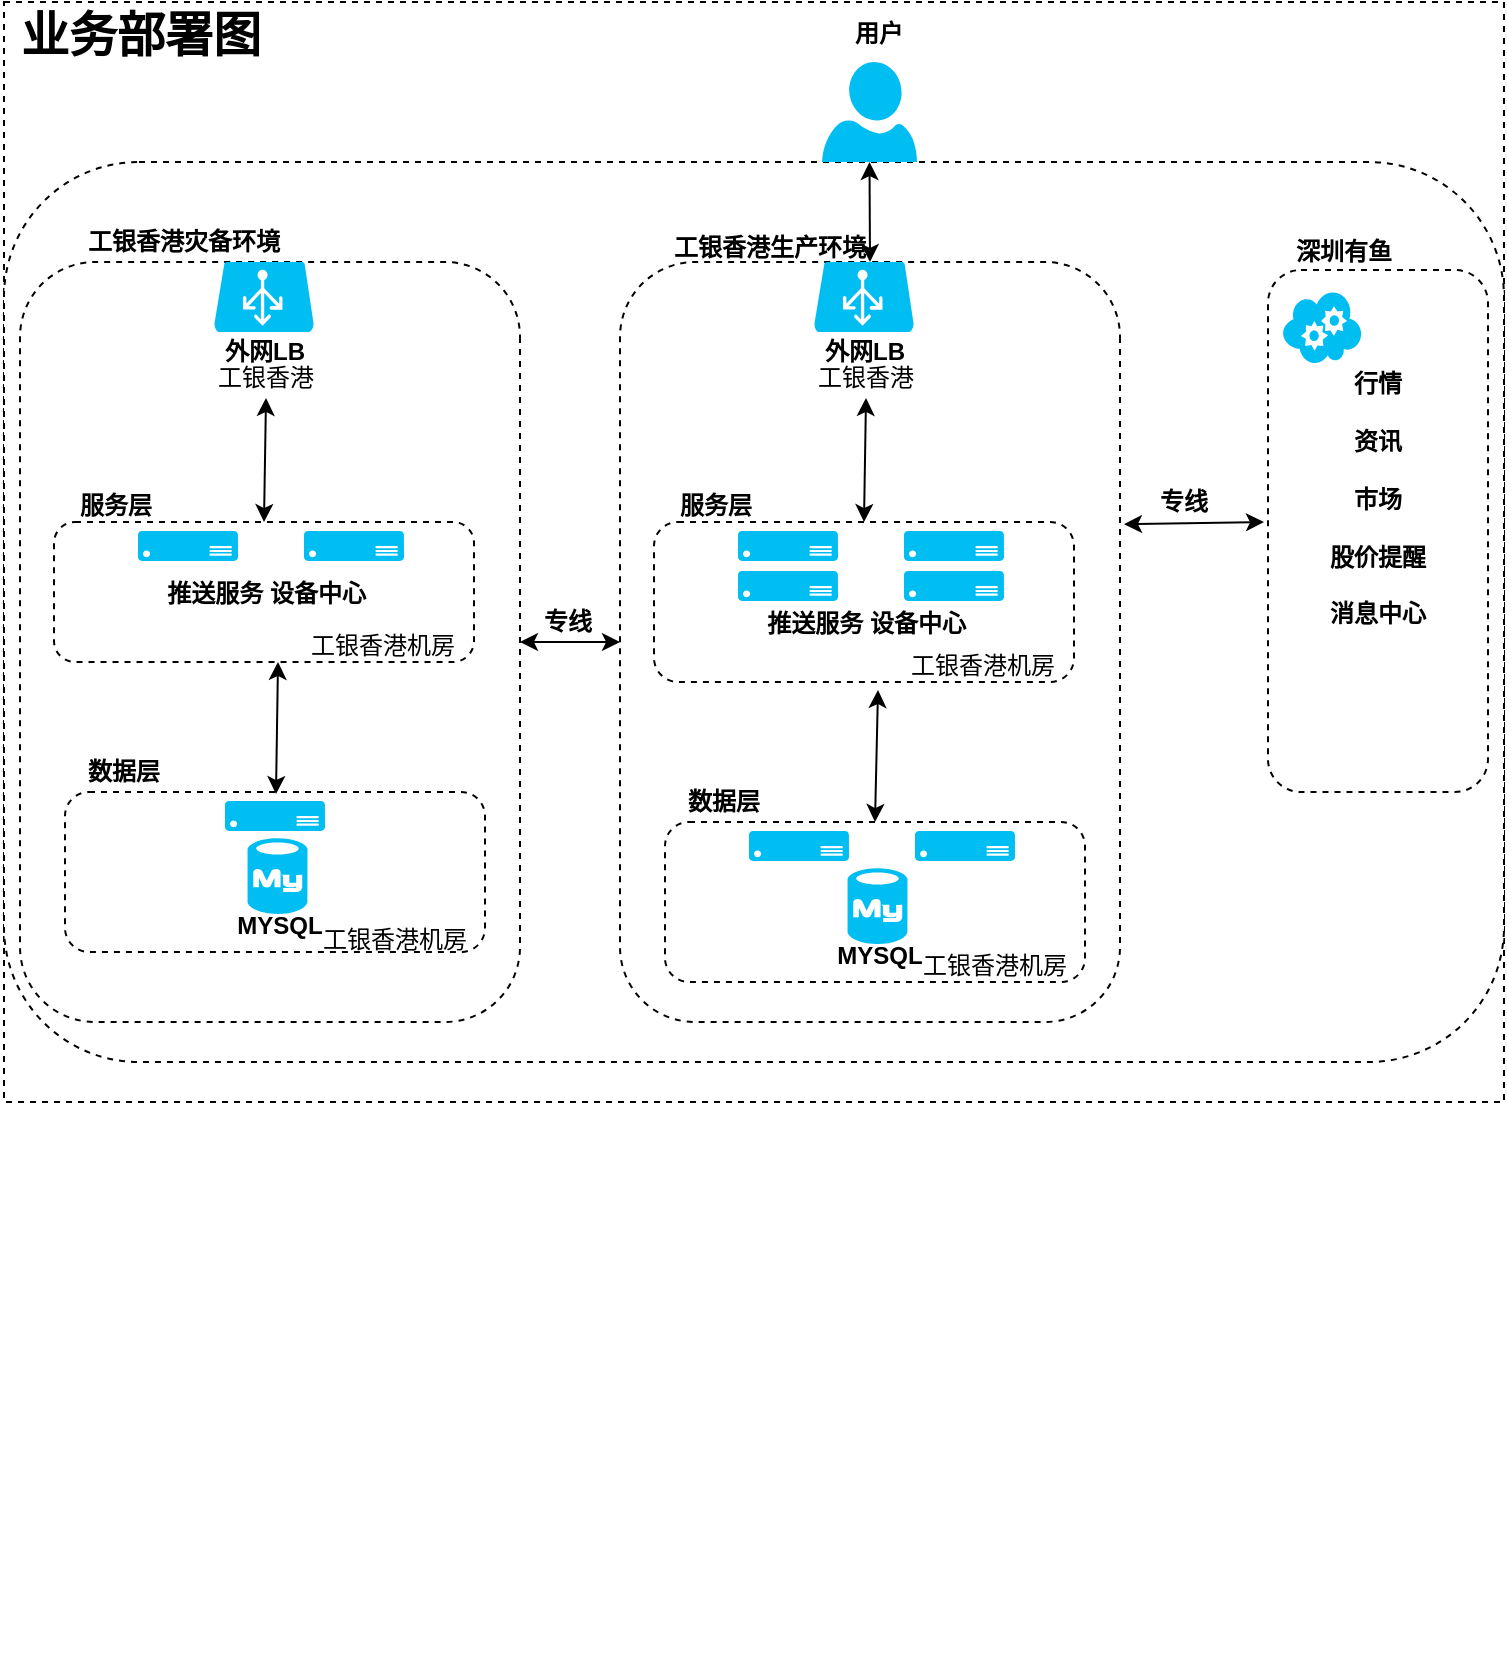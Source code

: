 <mxfile version="10.8.7" type="github"><diagram id="jX6D30OTwxVpxhOHrMoT" name="Page-1"><mxGraphModel dx="1342" dy="760" grid="1" gridSize="10" guides="1" tooltips="1" connect="1" arrows="1" fold="1" page="1" pageScale="1" pageWidth="827" pageHeight="1169" math="0" shadow="0"><root><mxCell id="0"/><mxCell id="1" parent="0"/><mxCell id="fLxZ-PP_xM89xDUTwHaY-50" value="" style="rounded=0;whiteSpace=wrap;html=1;dashed=1;" vertex="1" parent="1"><mxGeometry x="10" y="10" width="750" height="550" as="geometry"/></mxCell><mxCell id="fLxZ-PP_xM89xDUTwHaY-49" value="" style="rounded=1;whiteSpace=wrap;html=1;dashed=1;" vertex="1" parent="1"><mxGeometry x="10" y="90" width="750" height="450" as="geometry"/></mxCell><mxCell id="fLxZ-PP_xM89xDUTwHaY-2" value="" style="rounded=1;whiteSpace=wrap;html=1;direction=south;dashed=1;" vertex="1" parent="1"><mxGeometry x="318" y="140" width="250" height="380" as="geometry"/></mxCell><mxCell id="Up_lvGaY5jg84UqvBwej-2" value="&lt;b&gt;业务部署图&lt;/b&gt;" style="text;html=1;resizable=0;autosize=1;align=center;verticalAlign=middle;points=[];fillColor=none;strokeColor=none;rounded=0;fontSize=24;" parent="1" vertex="1"><mxGeometry x="8" y="12" width="140" height="30" as="geometry"/></mxCell><mxCell id="Up_lvGaY5jg84UqvBwej-3" value="" style="verticalLabelPosition=bottom;html=1;verticalAlign=top;align=center;strokeColor=none;fillColor=#00BEF2;shape=mxgraph.azure.user;fontSize=24;" parent="1" vertex="1"><mxGeometry x="419" y="40" width="47.5" height="50" as="geometry"/></mxCell><mxCell id="Up_lvGaY5jg84UqvBwej-4" value="" style="endArrow=classic;startArrow=classic;html=1;fontSize=24;entryX=0.5;entryY=1;entryDx=0;entryDy=0;entryPerimeter=0;" parent="1" target="Up_lvGaY5jg84UqvBwej-3" edge="1"><mxGeometry width="50" height="50" relative="1" as="geometry"><mxPoint x="443" y="140" as="sourcePoint"/><mxPoint x="469" y="90" as="targetPoint"/></mxGeometry></mxCell><mxCell id="Up_lvGaY5jg84UqvBwej-38" style="edgeStyle=none;rounded=0;jumpStyle=none;orthogonalLoop=1;jettySize=auto;html=1;exitX=0.5;exitY=0;exitDx=0;exitDy=0;strokeColor=#000000;fontSize=24;" parent="1" edge="1"><mxGeometry relative="1" as="geometry"><mxPoint x="550" y="551" as="sourcePoint"/><mxPoint x="550" y="551" as="targetPoint"/></mxGeometry></mxCell><mxCell id="Up_lvGaY5jg84UqvBwej-58" value="&lt;div style=&quot;text-align: center&quot;&gt;&lt;b&gt;&lt;br&gt;&lt;/b&gt;&lt;/div&gt;&lt;div style=&quot;text-align: center&quot;&gt;&amp;nbsp; &amp;nbsp; &amp;nbsp; &amp;nbsp; &amp;nbsp; &amp;nbsp; &amp;nbsp;&lt;/div&gt;&lt;div style=&quot;text-align: center&quot;&gt;&lt;br&gt;&lt;/div&gt;&lt;b&gt;&lt;div style=&quot;text-align: center&quot;&gt;行情&lt;/div&gt;&lt;div style=&quot;text-align: center&quot;&gt;&lt;br&gt;&lt;/div&gt;&lt;div style=&quot;text-align: center&quot;&gt;资讯&lt;/div&gt;&lt;div style=&quot;text-align: center&quot;&gt;&lt;br&gt;&lt;/div&gt;&lt;div style=&quot;text-align: center&quot;&gt;市场&lt;/div&gt;&lt;div style=&quot;text-align: center&quot;&gt;&lt;br&gt;&lt;/div&gt;&lt;div style=&quot;text-align: center&quot;&gt;股价提醒&lt;/div&gt;&lt;div style=&quot;text-align: center&quot;&gt;&lt;br&gt;&lt;/div&gt;&lt;div style=&quot;text-align: center&quot;&gt;消息中心&lt;/div&gt;&lt;/b&gt;" style="rounded=1;whiteSpace=wrap;html=1;dashed=1;comic=0;fontSize=12;align=center;verticalAlign=top;" parent="1" vertex="1"><mxGeometry x="642" y="144" width="110" height="261" as="geometry"/></mxCell><mxCell id="Up_lvGaY5jg84UqvBwej-60" value="" style="verticalLabelPosition=bottom;html=1;verticalAlign=top;align=center;strokeColor=none;fillColor=#00BEF2;shape=mxgraph.azure.cloud_service;dashed=1;comic=0;fontSize=12;" parent="1" vertex="1"><mxGeometry x="649" y="154" width="40" height="37" as="geometry"/></mxCell><mxCell id="Up_lvGaY5jg84UqvBwej-75" value="&lt;b&gt;&lt;font style=&quot;font-size: 12px&quot;&gt;用户&lt;/font&gt;&lt;/b&gt;" style="text;html=1;resizable=0;autosize=1;align=center;verticalAlign=middle;points=[];fillColor=none;strokeColor=none;rounded=0;dashed=1;comic=0;fontSize=12;" parent="1" vertex="1"><mxGeometry x="427" y="16" width="40" height="20" as="geometry"/></mxCell><mxCell id="c0WKZHH2gZHtcaR_WnLu-43" style="edgeStyle=orthogonalEdgeStyle;rounded=0;orthogonalLoop=1;jettySize=auto;html=1;exitX=0.5;exitY=1;exitDx=0;exitDy=0;" parent="1" edge="1"><mxGeometry relative="1" as="geometry"><mxPoint x="444" y="830" as="sourcePoint"/><mxPoint x="444" y="830" as="targetPoint"/></mxGeometry></mxCell><mxCell id="Up_lvGaY5jg84UqvBwej-6" value="" style="verticalLabelPosition=bottom;html=1;verticalAlign=top;align=center;strokeColor=none;fillColor=#00BEF2;shape=mxgraph.azure.azure_load_balancer;dashed=1;comic=0;fontSize=24;" parent="1" vertex="1"><mxGeometry x="415" y="140" width="50" height="35" as="geometry"/></mxCell><mxCell id="Up_lvGaY5jg84UqvBwej-76" value="&lt;b&gt;&lt;font style=&quot;font-size: 12px&quot;&gt;外网LB&lt;/font&gt;&lt;/b&gt;" style="text;html=1;resizable=0;autosize=1;align=center;verticalAlign=middle;points=[];fillColor=none;strokeColor=none;rounded=0;dashed=1;comic=0;fontSize=12;" parent="1" vertex="1"><mxGeometry x="410" y="175" width="60" height="20" as="geometry"/></mxCell><mxCell id="fLxZ-PP_xM89xDUTwHaY-3" value="" style="rounded=1;whiteSpace=wrap;html=1;dashed=1;" vertex="1" parent="1"><mxGeometry x="335" y="270" width="210" height="80" as="geometry"/></mxCell><mxCell id="Up_lvGaY5jg84UqvBwej-22" value="" style="verticalLabelPosition=bottom;html=1;verticalAlign=top;align=center;strokeColor=none;fillColor=#00BEF2;shape=mxgraph.azure.server;dashed=1;comic=0;fontSize=24;" parent="1" vertex="1"><mxGeometry x="377" y="274.5" width="50" height="15" as="geometry"/></mxCell><mxCell id="Up_lvGaY5jg84UqvBwej-23" value="" style="verticalLabelPosition=bottom;html=1;verticalAlign=top;align=center;strokeColor=none;fillColor=#00BEF2;shape=mxgraph.azure.server;dashed=1;comic=0;fontSize=24;" parent="1" vertex="1"><mxGeometry x="460" y="274.5" width="50" height="15" as="geometry"/></mxCell><mxCell id="fLxZ-PP_xM89xDUTwHaY-4" value="" style="verticalLabelPosition=bottom;html=1;verticalAlign=top;align=center;strokeColor=none;fillColor=#00BEF2;shape=mxgraph.azure.server;dashed=1;comic=0;fontSize=24;" vertex="1" parent="1"><mxGeometry x="377" y="294.5" width="50" height="15" as="geometry"/></mxCell><mxCell id="fLxZ-PP_xM89xDUTwHaY-5" value="" style="verticalLabelPosition=bottom;html=1;verticalAlign=top;align=center;strokeColor=none;fillColor=#00BEF2;shape=mxgraph.azure.server;dashed=1;comic=0;fontSize=24;" vertex="1" parent="1"><mxGeometry x="460" y="294.5" width="50" height="15" as="geometry"/></mxCell><mxCell id="fLxZ-PP_xM89xDUTwHaY-6" value="&lt;b&gt;推送服务 设备中心&amp;nbsp;&lt;/b&gt;" style="text;html=1;strokeColor=none;fillColor=none;align=center;verticalAlign=middle;whiteSpace=wrap;rounded=0;dashed=1;" vertex="1" parent="1"><mxGeometry x="338" y="313" width="210" height="15" as="geometry"/></mxCell><mxCell id="fLxZ-PP_xM89xDUTwHaY-7" value="工银香港机房" style="text;html=1;strokeColor=none;fillColor=none;align=center;verticalAlign=middle;whiteSpace=wrap;rounded=0;dashed=1;" vertex="1" parent="1"><mxGeometry x="462" y="332" width="75" height="19" as="geometry"/></mxCell><mxCell id="fLxZ-PP_xM89xDUTwHaY-8" value="&lt;b&gt;服务层&lt;/b&gt;" style="text;html=1;strokeColor=none;fillColor=none;align=center;verticalAlign=middle;whiteSpace=wrap;rounded=0;dashed=1;" vertex="1" parent="1"><mxGeometry x="346" y="252" width="40" height="20" as="geometry"/></mxCell><mxCell id="fLxZ-PP_xM89xDUTwHaY-9" value="" style="rounded=1;whiteSpace=wrap;html=1;dashed=1;" vertex="1" parent="1"><mxGeometry x="340.5" y="420" width="210" height="80" as="geometry"/></mxCell><mxCell id="fLxZ-PP_xM89xDUTwHaY-10" value="" style="verticalLabelPosition=bottom;html=1;verticalAlign=top;align=center;strokeColor=none;fillColor=#00BEF2;shape=mxgraph.azure.server;dashed=1;comic=0;fontSize=24;" vertex="1" parent="1"><mxGeometry x="382.5" y="424.5" width="50" height="15" as="geometry"/></mxCell><mxCell id="fLxZ-PP_xM89xDUTwHaY-11" value="" style="verticalLabelPosition=bottom;html=1;verticalAlign=top;align=center;strokeColor=none;fillColor=#00BEF2;shape=mxgraph.azure.server;dashed=1;comic=0;fontSize=24;" vertex="1" parent="1"><mxGeometry x="465.5" y="424.5" width="50" height="15" as="geometry"/></mxCell><mxCell id="fLxZ-PP_xM89xDUTwHaY-15" value="工银香港机房" style="text;html=1;strokeColor=none;fillColor=none;align=center;verticalAlign=middle;whiteSpace=wrap;rounded=0;dashed=1;" vertex="1" parent="1"><mxGeometry x="467.5" y="482" width="75" height="19" as="geometry"/></mxCell><mxCell id="Up_lvGaY5jg84UqvBwej-48" value="" style="verticalLabelPosition=bottom;html=1;verticalAlign=top;align=center;strokeColor=none;fillColor=#00BEF2;shape=mxgraph.azure.mysql_database;dashed=1;comic=0;fontSize=12;" parent="1" vertex="1"><mxGeometry x="431.774" y="443.181" width="29.961" height="37.825" as="geometry"/></mxCell><mxCell id="fLxZ-PP_xM89xDUTwHaY-16" value="&lt;b&gt;MYSQL&lt;/b&gt;" style="text;html=1;strokeColor=none;fillColor=none;align=center;verticalAlign=middle;whiteSpace=wrap;rounded=0;dashed=1;" vertex="1" parent="1"><mxGeometry x="428" y="477" width="40" height="20" as="geometry"/></mxCell><mxCell id="fLxZ-PP_xM89xDUTwHaY-17" value="&lt;b&gt;数据层&lt;/b&gt;" style="text;html=1;strokeColor=none;fillColor=none;align=center;verticalAlign=middle;whiteSpace=wrap;rounded=0;dashed=1;" vertex="1" parent="1"><mxGeometry x="350" y="400" width="40" height="20" as="geometry"/></mxCell><mxCell id="fLxZ-PP_xM89xDUTwHaY-18" value="" style="endArrow=classic;startArrow=classic;html=1;exitX=0.5;exitY=0;exitDx=0;exitDy=0;" edge="1" parent="1" source="fLxZ-PP_xM89xDUTwHaY-9"><mxGeometry width="50" height="50" relative="1" as="geometry"><mxPoint x="600" y="430" as="sourcePoint"/><mxPoint x="447" y="354" as="targetPoint"/></mxGeometry></mxCell><mxCell id="fLxZ-PP_xM89xDUTwHaY-19" value="" style="endArrow=classic;startArrow=classic;html=1;entryX=0.5;entryY=1;entryDx=0;entryDy=0;exitX=0.5;exitY=0;exitDx=0;exitDy=0;" edge="1" parent="1" source="fLxZ-PP_xM89xDUTwHaY-3" target="fLxZ-PP_xM89xDUTwHaY-20"><mxGeometry width="50" height="50" relative="1" as="geometry"><mxPoint x="410" y="270" as="sourcePoint"/><mxPoint x="460" y="220" as="targetPoint"/></mxGeometry></mxCell><mxCell id="fLxZ-PP_xM89xDUTwHaY-20" value="工银香港" style="text;html=1;strokeColor=none;fillColor=none;align=center;verticalAlign=middle;whiteSpace=wrap;rounded=0;dashed=1;" vertex="1" parent="1"><mxGeometry x="416" y="188" width="50" height="20" as="geometry"/></mxCell><mxCell id="fLxZ-PP_xM89xDUTwHaY-21" value="" style="rounded=1;whiteSpace=wrap;html=1;direction=south;dashed=1;" vertex="1" parent="1"><mxGeometry x="18" y="140" width="250" height="380" as="geometry"/></mxCell><mxCell id="fLxZ-PP_xM89xDUTwHaY-22" value="" style="verticalLabelPosition=bottom;html=1;verticalAlign=top;align=center;strokeColor=none;fillColor=#00BEF2;shape=mxgraph.azure.azure_load_balancer;dashed=1;comic=0;fontSize=24;" vertex="1" parent="1"><mxGeometry x="115" y="140" width="50" height="35" as="geometry"/></mxCell><mxCell id="fLxZ-PP_xM89xDUTwHaY-23" value="&lt;b&gt;&lt;font style=&quot;font-size: 12px&quot;&gt;外网LB&lt;/font&gt;&lt;/b&gt;" style="text;html=1;resizable=0;autosize=1;align=center;verticalAlign=middle;points=[];fillColor=none;strokeColor=none;rounded=0;dashed=1;comic=0;fontSize=12;" vertex="1" parent="1"><mxGeometry x="110" y="175" width="60" height="20" as="geometry"/></mxCell><mxCell id="fLxZ-PP_xM89xDUTwHaY-24" value="" style="rounded=1;whiteSpace=wrap;html=1;dashed=1;" vertex="1" parent="1"><mxGeometry x="35" y="270" width="210" height="70" as="geometry"/></mxCell><mxCell id="fLxZ-PP_xM89xDUTwHaY-25" value="" style="verticalLabelPosition=bottom;html=1;verticalAlign=top;align=center;strokeColor=none;fillColor=#00BEF2;shape=mxgraph.azure.server;dashed=1;comic=0;fontSize=24;" vertex="1" parent="1"><mxGeometry x="77" y="274.5" width="50" height="15" as="geometry"/></mxCell><mxCell id="fLxZ-PP_xM89xDUTwHaY-26" value="" style="verticalLabelPosition=bottom;html=1;verticalAlign=top;align=center;strokeColor=none;fillColor=#00BEF2;shape=mxgraph.azure.server;dashed=1;comic=0;fontSize=24;" vertex="1" parent="1"><mxGeometry x="160" y="274.5" width="50" height="15" as="geometry"/></mxCell><mxCell id="fLxZ-PP_xM89xDUTwHaY-29" value="&lt;b&gt;推送服务 设备中心&amp;nbsp;&lt;/b&gt;" style="text;html=1;strokeColor=none;fillColor=none;align=center;verticalAlign=middle;whiteSpace=wrap;rounded=0;dashed=1;" vertex="1" parent="1"><mxGeometry x="38" y="298" width="210" height="15" as="geometry"/></mxCell><mxCell id="fLxZ-PP_xM89xDUTwHaY-30" value="工银香港机房" style="text;html=1;strokeColor=none;fillColor=none;align=center;verticalAlign=middle;whiteSpace=wrap;rounded=0;dashed=1;" vertex="1" parent="1"><mxGeometry x="162" y="322" width="75" height="19" as="geometry"/></mxCell><mxCell id="fLxZ-PP_xM89xDUTwHaY-31" value="&lt;b&gt;服务层&lt;/b&gt;" style="text;html=1;strokeColor=none;fillColor=none;align=center;verticalAlign=middle;whiteSpace=wrap;rounded=0;dashed=1;" vertex="1" parent="1"><mxGeometry x="46" y="252" width="40" height="20" as="geometry"/></mxCell><mxCell id="fLxZ-PP_xM89xDUTwHaY-32" value="" style="rounded=1;whiteSpace=wrap;html=1;dashed=1;" vertex="1" parent="1"><mxGeometry x="40.5" y="405" width="210" height="80" as="geometry"/></mxCell><mxCell id="fLxZ-PP_xM89xDUTwHaY-33" value="" style="verticalLabelPosition=bottom;html=1;verticalAlign=top;align=center;strokeColor=none;fillColor=#00BEF2;shape=mxgraph.azure.server;dashed=1;comic=0;fontSize=24;" vertex="1" parent="1"><mxGeometry x="120.5" y="409.5" width="50" height="15" as="geometry"/></mxCell><mxCell id="fLxZ-PP_xM89xDUTwHaY-35" value="工银香港机房" style="text;html=1;strokeColor=none;fillColor=none;align=center;verticalAlign=middle;whiteSpace=wrap;rounded=0;dashed=1;" vertex="1" parent="1"><mxGeometry x="167.5" y="469" width="75" height="19" as="geometry"/></mxCell><mxCell id="fLxZ-PP_xM89xDUTwHaY-36" value="" style="verticalLabelPosition=bottom;html=1;verticalAlign=top;align=center;strokeColor=none;fillColor=#00BEF2;shape=mxgraph.azure.mysql_database;dashed=1;comic=0;fontSize=12;" vertex="1" parent="1"><mxGeometry x="131.774" y="428.181" width="29.961" height="37.825" as="geometry"/></mxCell><mxCell id="fLxZ-PP_xM89xDUTwHaY-37" value="&lt;b&gt;MYSQL&lt;/b&gt;" style="text;html=1;strokeColor=none;fillColor=none;align=center;verticalAlign=middle;whiteSpace=wrap;rounded=0;dashed=1;" vertex="1" parent="1"><mxGeometry x="128" y="462" width="40" height="20" as="geometry"/></mxCell><mxCell id="fLxZ-PP_xM89xDUTwHaY-38" value="&lt;b&gt;数据层&lt;/b&gt;" style="text;html=1;strokeColor=none;fillColor=none;align=center;verticalAlign=middle;whiteSpace=wrap;rounded=0;dashed=1;" vertex="1" parent="1"><mxGeometry x="50" y="385" width="40" height="20" as="geometry"/></mxCell><mxCell id="fLxZ-PP_xM89xDUTwHaY-39" value="" style="endArrow=classic;startArrow=classic;html=1;exitX=0.5;exitY=0;exitDx=0;exitDy=0;" edge="1" parent="1"><mxGeometry width="50" height="50" relative="1" as="geometry"><mxPoint x="146" y="406" as="sourcePoint"/><mxPoint x="147" y="340" as="targetPoint"/></mxGeometry></mxCell><mxCell id="fLxZ-PP_xM89xDUTwHaY-40" value="" style="endArrow=classic;startArrow=classic;html=1;entryX=0.5;entryY=1;entryDx=0;entryDy=0;exitX=0.5;exitY=0;exitDx=0;exitDy=0;" edge="1" parent="1" source="fLxZ-PP_xM89xDUTwHaY-24" target="fLxZ-PP_xM89xDUTwHaY-41"><mxGeometry width="50" height="50" relative="1" as="geometry"><mxPoint x="110" y="270" as="sourcePoint"/><mxPoint x="160" y="220" as="targetPoint"/></mxGeometry></mxCell><mxCell id="fLxZ-PP_xM89xDUTwHaY-41" value="工银香港" style="text;html=1;strokeColor=none;fillColor=none;align=center;verticalAlign=middle;whiteSpace=wrap;rounded=0;dashed=1;" vertex="1" parent="1"><mxGeometry x="116" y="188" width="50" height="20" as="geometry"/></mxCell><mxCell id="fLxZ-PP_xM89xDUTwHaY-42" value="&lt;b&gt;工银香港灾备环境&lt;/b&gt;" style="text;html=1;strokeColor=none;fillColor=none;align=center;verticalAlign=middle;whiteSpace=wrap;rounded=0;dashed=1;" vertex="1" parent="1"><mxGeometry x="50" y="120" width="100" height="20" as="geometry"/></mxCell><mxCell id="fLxZ-PP_xM89xDUTwHaY-43" value="&lt;b&gt;工银香港生产环境&lt;/b&gt;" style="text;html=1;strokeColor=none;fillColor=none;align=center;verticalAlign=middle;whiteSpace=wrap;rounded=0;dashed=1;" vertex="1" parent="1"><mxGeometry x="343" y="122.5" width="100" height="20" as="geometry"/></mxCell><mxCell id="fLxZ-PP_xM89xDUTwHaY-44" value="&lt;b&gt;深圳有鱼&lt;/b&gt;" style="text;html=1;strokeColor=none;fillColor=none;align=center;verticalAlign=middle;whiteSpace=wrap;rounded=0;dashed=1;" vertex="1" parent="1"><mxGeometry x="630" y="125" width="100" height="20" as="geometry"/></mxCell><mxCell id="fLxZ-PP_xM89xDUTwHaY-45" value="" style="endArrow=classic;startArrow=classic;html=1;exitX=0.5;exitY=0;exitDx=0;exitDy=0;entryX=0.5;entryY=1;entryDx=0;entryDy=0;" edge="1" parent="1" source="fLxZ-PP_xM89xDUTwHaY-21" target="fLxZ-PP_xM89xDUTwHaY-2"><mxGeometry width="50" height="50" relative="1" as="geometry"><mxPoint x="270" y="360" as="sourcePoint"/><mxPoint x="320" y="310" as="targetPoint"/></mxGeometry></mxCell><mxCell id="fLxZ-PP_xM89xDUTwHaY-46" value="" style="endArrow=classic;startArrow=classic;html=1;exitX=0.345;exitY=-0.008;exitDx=0;exitDy=0;exitPerimeter=0;" edge="1" parent="1" source="fLxZ-PP_xM89xDUTwHaY-2"><mxGeometry width="50" height="50" relative="1" as="geometry"><mxPoint x="570" y="320" as="sourcePoint"/><mxPoint x="640" y="270" as="targetPoint"/></mxGeometry></mxCell><mxCell id="fLxZ-PP_xM89xDUTwHaY-47" value="&lt;b&gt;专线&lt;/b&gt;&lt;br&gt;" style="text;html=1;strokeColor=none;fillColor=none;align=center;verticalAlign=middle;whiteSpace=wrap;rounded=0;dashed=1;" vertex="1" parent="1"><mxGeometry x="272" y="310" width="40" height="20" as="geometry"/></mxCell><mxCell id="fLxZ-PP_xM89xDUTwHaY-48" value="&lt;b&gt;专线&lt;/b&gt;&lt;br&gt;" style="text;html=1;strokeColor=none;fillColor=none;align=center;verticalAlign=middle;whiteSpace=wrap;rounded=0;dashed=1;" vertex="1" parent="1"><mxGeometry x="580" y="250" width="40" height="20" as="geometry"/></mxCell></root></mxGraphModel></diagram></mxfile>